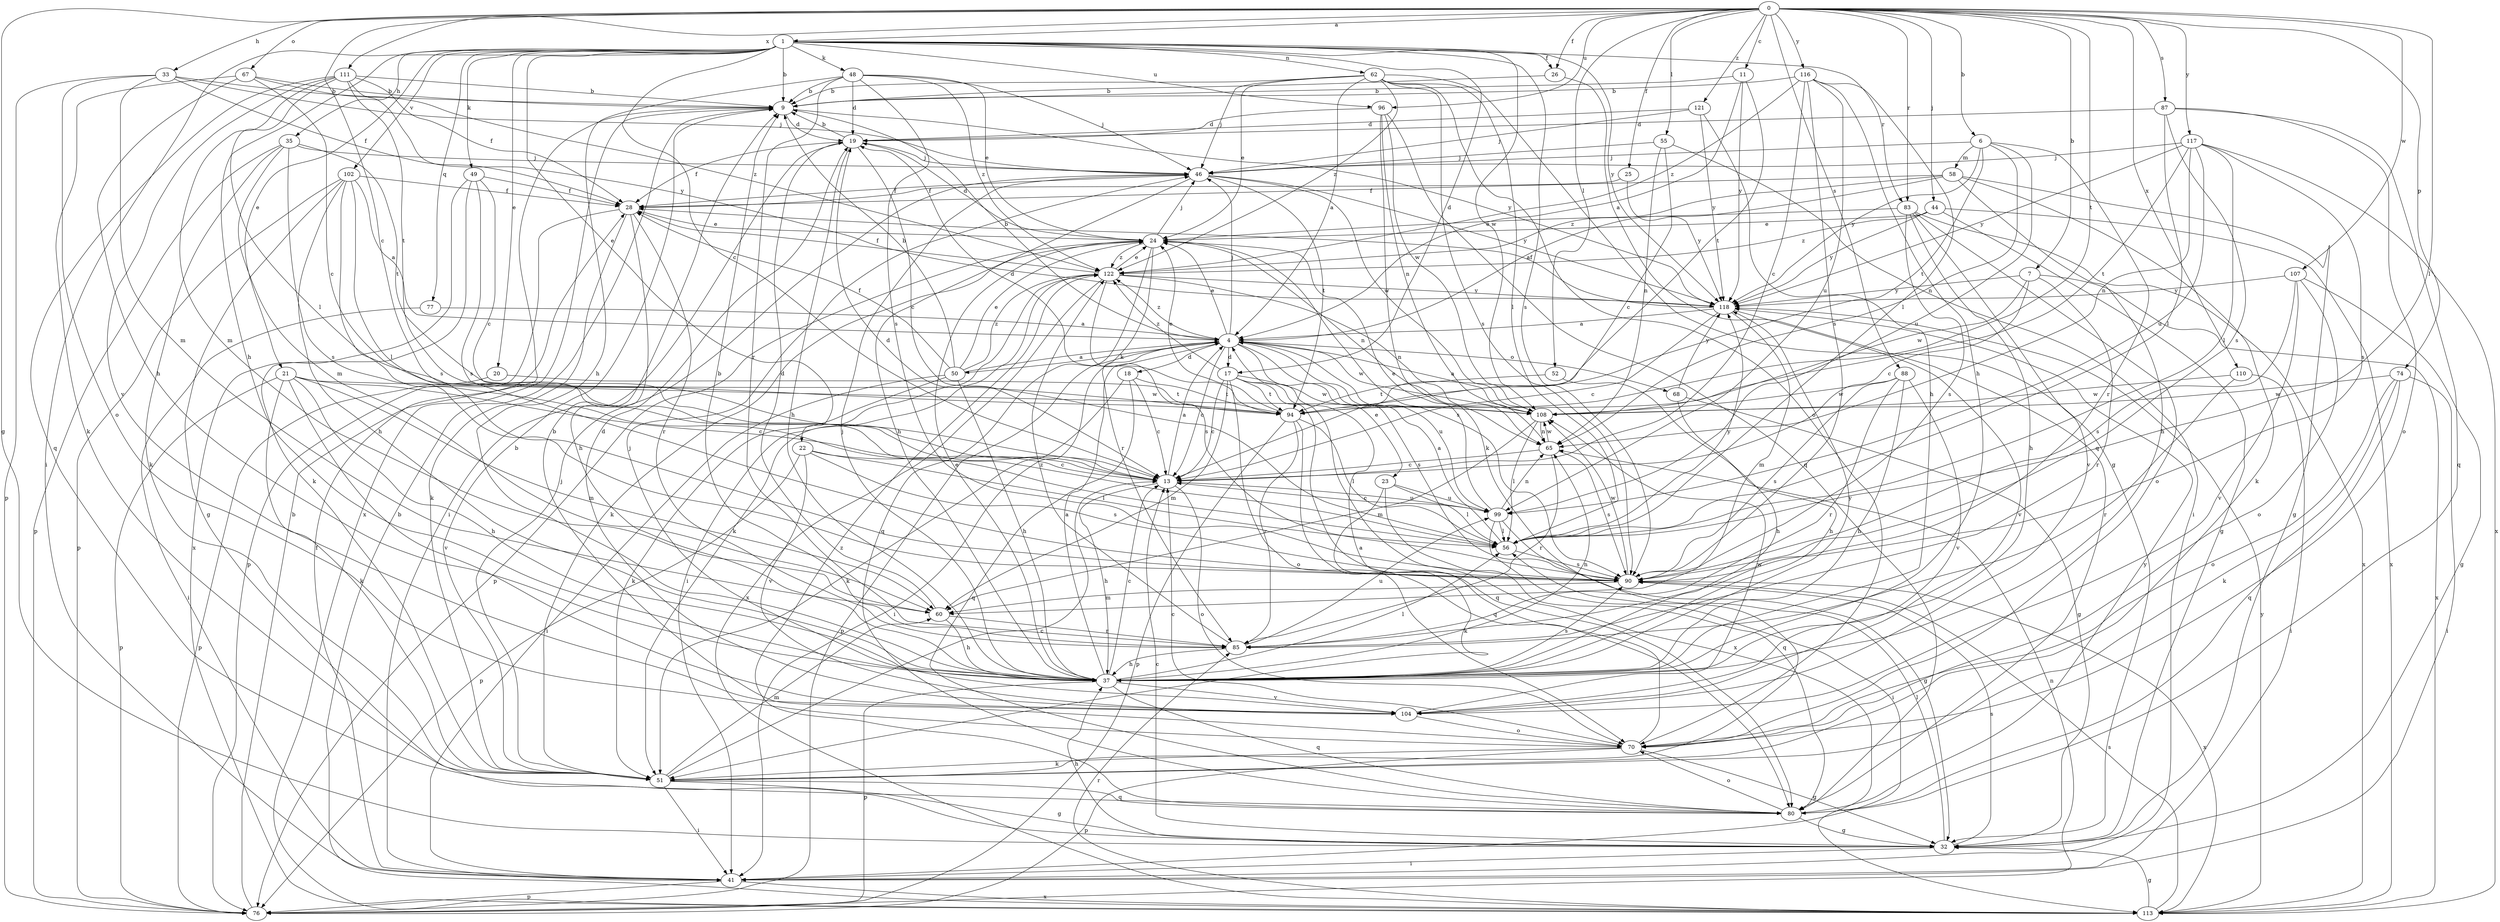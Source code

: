 strict digraph  {
0;
1;
4;
6;
7;
9;
11;
13;
17;
18;
19;
20;
21;
22;
23;
24;
25;
26;
28;
32;
33;
35;
37;
41;
44;
46;
48;
49;
50;
51;
52;
55;
56;
58;
60;
62;
65;
67;
68;
70;
74;
76;
77;
80;
83;
85;
87;
88;
90;
94;
96;
99;
102;
104;
107;
108;
110;
111;
113;
116;
117;
118;
121;
122;
0 -> 1  [label=a];
0 -> 6  [label=b];
0 -> 7  [label=b];
0 -> 11  [label=c];
0 -> 13  [label=c];
0 -> 25  [label=f];
0 -> 26  [label=f];
0 -> 32  [label=g];
0 -> 33  [label=h];
0 -> 44  [label=j];
0 -> 52  [label=l];
0 -> 55  [label=l];
0 -> 56  [label=l];
0 -> 67  [label=o];
0 -> 74  [label=p];
0 -> 83  [label=r];
0 -> 87  [label=s];
0 -> 88  [label=s];
0 -> 94  [label=t];
0 -> 96  [label=u];
0 -> 107  [label=w];
0 -> 110  [label=x];
0 -> 111  [label=x];
0 -> 116  [label=y];
0 -> 117  [label=y];
0 -> 121  [label=z];
1 -> 9  [label=b];
1 -> 13  [label=c];
1 -> 17  [label=d];
1 -> 20  [label=e];
1 -> 21  [label=e];
1 -> 22  [label=e];
1 -> 26  [label=f];
1 -> 35  [label=h];
1 -> 37  [label=h];
1 -> 41  [label=i];
1 -> 48  [label=k];
1 -> 49  [label=k];
1 -> 62  [label=n];
1 -> 77  [label=q];
1 -> 83  [label=r];
1 -> 90  [label=s];
1 -> 96  [label=u];
1 -> 102  [label=v];
1 -> 108  [label=w];
1 -> 118  [label=y];
4 -> 9  [label=b];
4 -> 13  [label=c];
4 -> 17  [label=d];
4 -> 18  [label=d];
4 -> 23  [label=e];
4 -> 24  [label=e];
4 -> 41  [label=i];
4 -> 46  [label=j];
4 -> 50  [label=k];
4 -> 68  [label=o];
4 -> 76  [label=p];
4 -> 90  [label=s];
4 -> 99  [label=u];
4 -> 108  [label=w];
4 -> 122  [label=z];
6 -> 46  [label=j];
6 -> 58  [label=m];
6 -> 65  [label=n];
6 -> 85  [label=r];
6 -> 94  [label=t];
6 -> 99  [label=u];
6 -> 118  [label=y];
7 -> 13  [label=c];
7 -> 85  [label=r];
7 -> 108  [label=w];
7 -> 113  [label=x];
7 -> 118  [label=y];
9 -> 19  [label=d];
9 -> 113  [label=x];
9 -> 118  [label=y];
11 -> 4  [label=a];
11 -> 9  [label=b];
11 -> 94  [label=t];
11 -> 118  [label=y];
13 -> 4  [label=a];
13 -> 37  [label=h];
13 -> 70  [label=o];
13 -> 99  [label=u];
17 -> 13  [label=c];
17 -> 60  [label=m];
17 -> 70  [label=o];
17 -> 80  [label=q];
17 -> 94  [label=t];
17 -> 108  [label=w];
17 -> 113  [label=x];
17 -> 122  [label=z];
18 -> 13  [label=c];
18 -> 51  [label=k];
18 -> 80  [label=q];
18 -> 94  [label=t];
19 -> 9  [label=b];
19 -> 13  [label=c];
19 -> 28  [label=f];
19 -> 37  [label=h];
19 -> 41  [label=i];
19 -> 46  [label=j];
20 -> 76  [label=p];
20 -> 94  [label=t];
21 -> 13  [label=c];
21 -> 37  [label=h];
21 -> 51  [label=k];
21 -> 60  [label=m];
21 -> 76  [label=p];
21 -> 104  [label=v];
21 -> 108  [label=w];
22 -> 13  [label=c];
22 -> 56  [label=l];
22 -> 76  [label=p];
22 -> 90  [label=s];
22 -> 104  [label=v];
23 -> 51  [label=k];
23 -> 56  [label=l];
23 -> 80  [label=q];
23 -> 99  [label=u];
24 -> 19  [label=d];
24 -> 46  [label=j];
24 -> 51  [label=k];
24 -> 65  [label=n];
24 -> 76  [label=p];
24 -> 80  [label=q];
24 -> 85  [label=r];
24 -> 90  [label=s];
24 -> 122  [label=z];
25 -> 28  [label=f];
25 -> 118  [label=y];
26 -> 9  [label=b];
26 -> 80  [label=q];
28 -> 24  [label=e];
28 -> 37  [label=h];
28 -> 51  [label=k];
28 -> 76  [label=p];
28 -> 85  [label=r];
32 -> 13  [label=c];
32 -> 37  [label=h];
32 -> 41  [label=i];
32 -> 56  [label=l];
32 -> 90  [label=s];
33 -> 9  [label=b];
33 -> 28  [label=f];
33 -> 46  [label=j];
33 -> 60  [label=m];
33 -> 70  [label=o];
33 -> 76  [label=p];
35 -> 46  [label=j];
35 -> 51  [label=k];
35 -> 60  [label=m];
35 -> 76  [label=p];
35 -> 90  [label=s];
35 -> 94  [label=t];
37 -> 4  [label=a];
37 -> 13  [label=c];
37 -> 24  [label=e];
37 -> 46  [label=j];
37 -> 56  [label=l];
37 -> 65  [label=n];
37 -> 76  [label=p];
37 -> 80  [label=q];
37 -> 90  [label=s];
37 -> 104  [label=v];
37 -> 118  [label=y];
41 -> 28  [label=f];
41 -> 76  [label=p];
41 -> 113  [label=x];
44 -> 24  [label=e];
44 -> 32  [label=g];
44 -> 113  [label=x];
44 -> 118  [label=y];
44 -> 122  [label=z];
46 -> 28  [label=f];
46 -> 37  [label=h];
46 -> 94  [label=t];
46 -> 108  [label=w];
46 -> 118  [label=y];
48 -> 9  [label=b];
48 -> 19  [label=d];
48 -> 24  [label=e];
48 -> 37  [label=h];
48 -> 46  [label=j];
48 -> 85  [label=r];
48 -> 90  [label=s];
48 -> 122  [label=z];
49 -> 13  [label=c];
49 -> 28  [label=f];
49 -> 51  [label=k];
49 -> 90  [label=s];
49 -> 113  [label=x];
50 -> 4  [label=a];
50 -> 9  [label=b];
50 -> 24  [label=e];
50 -> 28  [label=f];
50 -> 37  [label=h];
50 -> 41  [label=i];
50 -> 51  [label=k];
50 -> 122  [label=z];
51 -> 9  [label=b];
51 -> 13  [label=c];
51 -> 32  [label=g];
51 -> 41  [label=i];
51 -> 46  [label=j];
51 -> 60  [label=m];
51 -> 80  [label=q];
52 -> 37  [label=h];
52 -> 94  [label=t];
55 -> 13  [label=c];
55 -> 41  [label=i];
55 -> 46  [label=j];
55 -> 65  [label=n];
56 -> 4  [label=a];
56 -> 19  [label=d];
56 -> 90  [label=s];
56 -> 118  [label=y];
58 -> 4  [label=a];
58 -> 28  [label=f];
58 -> 32  [label=g];
58 -> 37  [label=h];
58 -> 51  [label=k];
58 -> 122  [label=z];
60 -> 19  [label=d];
60 -> 37  [label=h];
60 -> 85  [label=r];
62 -> 4  [label=a];
62 -> 9  [label=b];
62 -> 24  [label=e];
62 -> 32  [label=g];
62 -> 46  [label=j];
62 -> 56  [label=l];
62 -> 70  [label=o];
62 -> 90  [label=s];
62 -> 122  [label=z];
65 -> 13  [label=c];
65 -> 85  [label=r];
65 -> 90  [label=s];
65 -> 108  [label=w];
67 -> 9  [label=b];
67 -> 13  [label=c];
67 -> 37  [label=h];
67 -> 51  [label=k];
67 -> 122  [label=z];
68 -> 32  [label=g];
68 -> 37  [label=h];
68 -> 118  [label=y];
70 -> 4  [label=a];
70 -> 9  [label=b];
70 -> 13  [label=c];
70 -> 32  [label=g];
70 -> 51  [label=k];
70 -> 76  [label=p];
74 -> 41  [label=i];
74 -> 51  [label=k];
74 -> 70  [label=o];
74 -> 80  [label=q];
74 -> 108  [label=w];
76 -> 9  [label=b];
76 -> 65  [label=n];
77 -> 4  [label=a];
77 -> 41  [label=i];
80 -> 32  [label=g];
80 -> 70  [label=o];
80 -> 118  [label=y];
80 -> 122  [label=z];
83 -> 24  [label=e];
83 -> 37  [label=h];
83 -> 70  [label=o];
83 -> 90  [label=s];
83 -> 104  [label=v];
83 -> 113  [label=x];
85 -> 9  [label=b];
85 -> 37  [label=h];
85 -> 99  [label=u];
85 -> 122  [label=z];
87 -> 19  [label=d];
87 -> 56  [label=l];
87 -> 70  [label=o];
87 -> 80  [label=q];
87 -> 90  [label=s];
88 -> 37  [label=h];
88 -> 85  [label=r];
88 -> 90  [label=s];
88 -> 104  [label=v];
88 -> 108  [label=w];
90 -> 60  [label=m];
90 -> 108  [label=w];
90 -> 113  [label=x];
94 -> 19  [label=d];
94 -> 24  [label=e];
94 -> 56  [label=l];
94 -> 76  [label=p];
94 -> 80  [label=q];
94 -> 85  [label=r];
96 -> 19  [label=d];
96 -> 51  [label=k];
96 -> 65  [label=n];
96 -> 80  [label=q];
96 -> 108  [label=w];
99 -> 13  [label=c];
99 -> 24  [label=e];
99 -> 32  [label=g];
99 -> 41  [label=i];
99 -> 56  [label=l];
99 -> 65  [label=n];
102 -> 4  [label=a];
102 -> 28  [label=f];
102 -> 32  [label=g];
102 -> 37  [label=h];
102 -> 56  [label=l];
102 -> 76  [label=p];
102 -> 90  [label=s];
104 -> 19  [label=d];
104 -> 46  [label=j];
104 -> 70  [label=o];
104 -> 108  [label=w];
107 -> 32  [label=g];
107 -> 70  [label=o];
107 -> 90  [label=s];
107 -> 104  [label=v];
107 -> 118  [label=y];
108 -> 4  [label=a];
108 -> 56  [label=l];
108 -> 60  [label=m];
108 -> 65  [label=n];
110 -> 41  [label=i];
110 -> 85  [label=r];
110 -> 108  [label=w];
111 -> 9  [label=b];
111 -> 28  [label=f];
111 -> 56  [label=l];
111 -> 60  [label=m];
111 -> 80  [label=q];
111 -> 94  [label=t];
111 -> 104  [label=v];
111 -> 118  [label=y];
113 -> 9  [label=b];
113 -> 32  [label=g];
113 -> 85  [label=r];
113 -> 90  [label=s];
113 -> 118  [label=y];
116 -> 9  [label=b];
116 -> 13  [label=c];
116 -> 37  [label=h];
116 -> 56  [label=l];
116 -> 90  [label=s];
116 -> 99  [label=u];
116 -> 122  [label=z];
117 -> 46  [label=j];
117 -> 56  [label=l];
117 -> 65  [label=n];
117 -> 90  [label=s];
117 -> 94  [label=t];
117 -> 99  [label=u];
117 -> 113  [label=x];
117 -> 118  [label=y];
118 -> 4  [label=a];
118 -> 13  [label=c];
118 -> 28  [label=f];
118 -> 60  [label=m];
118 -> 104  [label=v];
121 -> 19  [label=d];
121 -> 37  [label=h];
121 -> 46  [label=j];
121 -> 118  [label=y];
122 -> 24  [label=e];
122 -> 28  [label=f];
122 -> 41  [label=i];
122 -> 51  [label=k];
122 -> 65  [label=n];
122 -> 90  [label=s];
122 -> 113  [label=x];
122 -> 118  [label=y];
}

